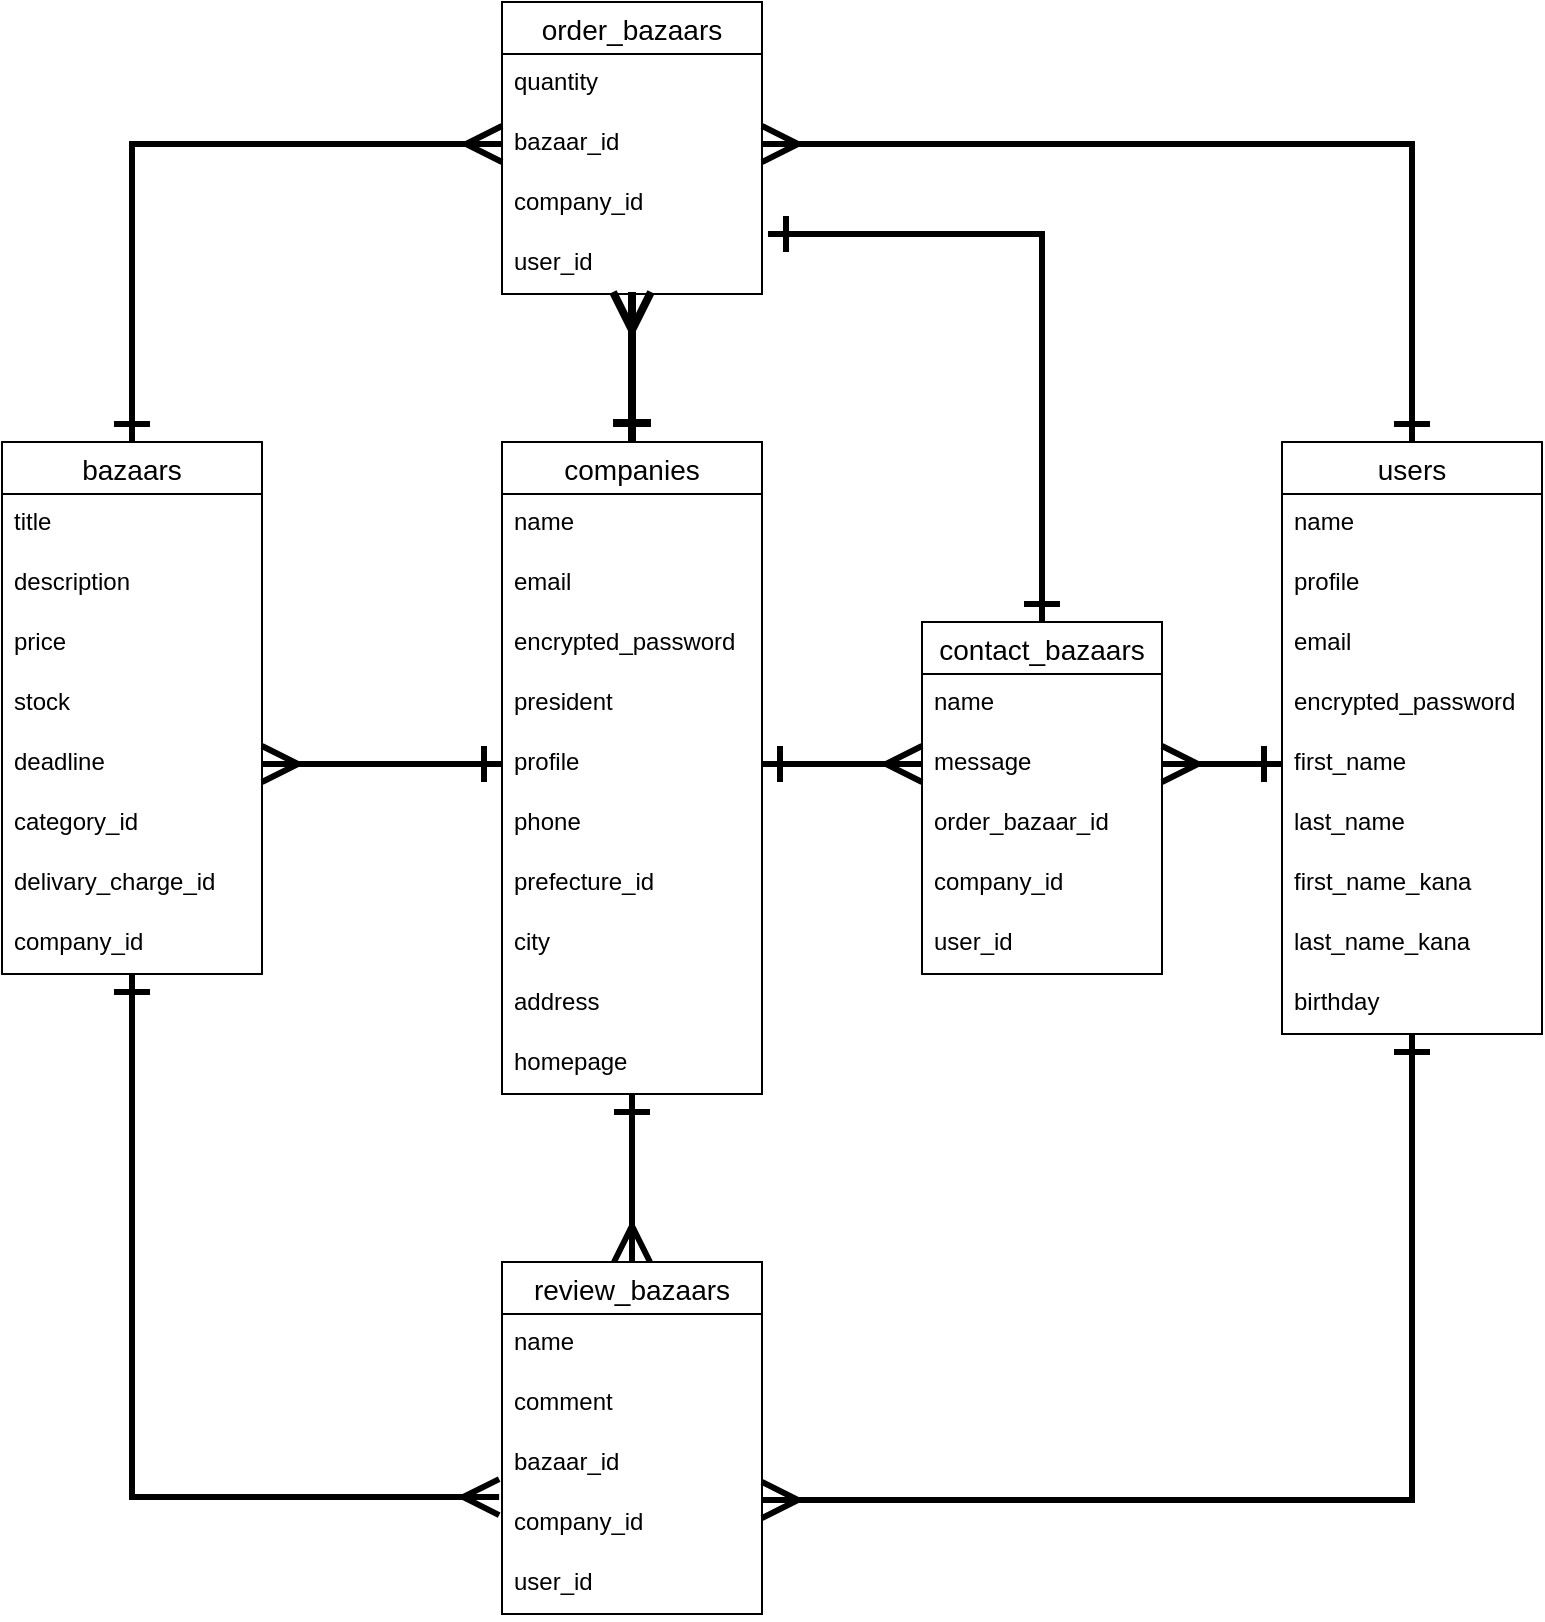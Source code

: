<mxfile>
    <diagram id="nlsBlhr2r9yABYWrA2b1" name="ページ1">
        <mxGraphModel dx="209" dy="444" grid="1" gridSize="10" guides="1" tooltips="1" connect="1" arrows="1" fold="1" page="1" pageScale="1" pageWidth="827" pageHeight="1169" math="0" shadow="0">
            <root>
                <mxCell id="0"/>
                <mxCell id="1" parent="0"/>
                <mxCell id="255" style="edgeStyle=orthogonalEdgeStyle;rounded=0;jumpSize=6;orthogonalLoop=1;jettySize=auto;html=1;entryX=0.5;entryY=0;entryDx=0;entryDy=0;startArrow=ERone;startFill=0;startSize=14;endArrow=ERmany;endFill=0;endSize=14;strokeWidth=3;" parent="1" source="204" target="216" edge="1">
                    <mxGeometry relative="1" as="geometry"/>
                </mxCell>
                <mxCell id="268" style="edgeStyle=orthogonalEdgeStyle;rounded=0;orthogonalLoop=1;jettySize=auto;html=1;entryX=0.5;entryY=0.967;entryDx=0;entryDy=0;entryPerimeter=0;strokeWidth=4;endSize=14;startSize=14;startArrow=ERone;startFill=0;endArrow=ERmany;endFill=0;" parent="1" source="204" target="267" edge="1">
                    <mxGeometry relative="1" as="geometry"/>
                </mxCell>
                <mxCell id="204" value="companies" style="swimlane;fontStyle=0;childLayout=stackLayout;horizontal=1;startSize=26;horizontalStack=0;resizeParent=1;resizeParentMax=0;resizeLast=0;collapsible=1;marginBottom=0;align=center;fontSize=14;" parent="1" vertex="1">
                    <mxGeometry x="280" y="240" width="130" height="326" as="geometry"/>
                </mxCell>
                <mxCell id="205" value="name" style="text;strokeColor=none;fillColor=none;spacingLeft=4;spacingRight=4;overflow=hidden;rotatable=0;points=[[0,0.5],[1,0.5]];portConstraint=eastwest;fontSize=12;" parent="204" vertex="1">
                    <mxGeometry y="26" width="130" height="30" as="geometry"/>
                </mxCell>
                <mxCell id="206" value="email" style="text;strokeColor=none;fillColor=none;spacingLeft=4;spacingRight=4;overflow=hidden;rotatable=0;points=[[0,0.5],[1,0.5]];portConstraint=eastwest;fontSize=12;" parent="204" vertex="1">
                    <mxGeometry y="56" width="130" height="30" as="geometry"/>
                </mxCell>
                <mxCell id="224" value="encrypted_password" style="text;strokeColor=none;fillColor=none;spacingLeft=4;spacingRight=4;overflow=hidden;rotatable=0;points=[[0,0.5],[1,0.5]];portConstraint=eastwest;fontSize=12;" parent="204" vertex="1">
                    <mxGeometry y="86" width="130" height="30" as="geometry"/>
                </mxCell>
                <mxCell id="225" value="president" style="text;strokeColor=none;fillColor=none;spacingLeft=4;spacingRight=4;overflow=hidden;rotatable=0;points=[[0,0.5],[1,0.5]];portConstraint=eastwest;fontSize=12;" parent="204" vertex="1">
                    <mxGeometry y="116" width="130" height="30" as="geometry"/>
                </mxCell>
                <mxCell id="251" value="profile" style="text;strokeColor=none;fillColor=none;spacingLeft=4;spacingRight=4;overflow=hidden;rotatable=0;points=[[0,0.5],[1,0.5]];portConstraint=eastwest;fontSize=12;" parent="204" vertex="1">
                    <mxGeometry y="146" width="130" height="30" as="geometry"/>
                </mxCell>
                <mxCell id="227" value="phone" style="text;strokeColor=none;fillColor=none;spacingLeft=4;spacingRight=4;overflow=hidden;rotatable=0;points=[[0,0.5],[1,0.5]];portConstraint=eastwest;fontSize=12;" parent="204" vertex="1">
                    <mxGeometry y="176" width="130" height="30" as="geometry"/>
                </mxCell>
                <mxCell id="229" value="prefecture_id" style="text;strokeColor=none;fillColor=none;spacingLeft=4;spacingRight=4;overflow=hidden;rotatable=0;points=[[0,0.5],[1,0.5]];portConstraint=eastwest;fontSize=12;" parent="204" vertex="1">
                    <mxGeometry y="206" width="130" height="30" as="geometry"/>
                </mxCell>
                <mxCell id="230" value="city" style="text;strokeColor=none;fillColor=none;spacingLeft=4;spacingRight=4;overflow=hidden;rotatable=0;points=[[0,0.5],[1,0.5]];portConstraint=eastwest;fontSize=12;" parent="204" vertex="1">
                    <mxGeometry y="236" width="130" height="30" as="geometry"/>
                </mxCell>
                <mxCell id="231" value="address" style="text;strokeColor=none;fillColor=none;spacingLeft=4;spacingRight=4;overflow=hidden;rotatable=0;points=[[0,0.5],[1,0.5]];portConstraint=eastwest;fontSize=12;" parent="204" vertex="1">
                    <mxGeometry y="266" width="130" height="30" as="geometry"/>
                </mxCell>
                <mxCell id="207" value="homepage" style="text;strokeColor=none;fillColor=none;spacingLeft=4;spacingRight=4;overflow=hidden;rotatable=0;points=[[0,0.5],[1,0.5]];portConstraint=eastwest;fontSize=12;" parent="204" vertex="1">
                    <mxGeometry y="296" width="130" height="30" as="geometry"/>
                </mxCell>
                <mxCell id="208" value="contact_bazaars" style="swimlane;fontStyle=0;childLayout=stackLayout;horizontal=1;startSize=26;horizontalStack=0;resizeParent=1;resizeParentMax=0;resizeLast=0;collapsible=1;marginBottom=0;align=center;fontSize=14;" parent="1" vertex="1">
                    <mxGeometry x="490" y="330" width="120" height="176" as="geometry"/>
                </mxCell>
                <mxCell id="264" value="name" style="text;strokeColor=none;fillColor=none;spacingLeft=4;spacingRight=4;overflow=hidden;rotatable=0;points=[[0,0.5],[1,0.5]];portConstraint=eastwest;fontSize=12;" parent="208" vertex="1">
                    <mxGeometry y="26" width="120" height="30" as="geometry"/>
                </mxCell>
                <mxCell id="209" value="message" style="text;strokeColor=none;fillColor=none;spacingLeft=4;spacingRight=4;overflow=hidden;rotatable=0;points=[[0,0.5],[1,0.5]];portConstraint=eastwest;fontSize=12;" parent="208" vertex="1">
                    <mxGeometry y="56" width="120" height="30" as="geometry"/>
                </mxCell>
                <mxCell id="210" value="order_bazaar_id" style="text;strokeColor=none;fillColor=none;spacingLeft=4;spacingRight=4;overflow=hidden;rotatable=0;points=[[0,0.5],[1,0.5]];portConstraint=eastwest;fontSize=12;" parent="208" vertex="1">
                    <mxGeometry y="86" width="120" height="30" as="geometry"/>
                </mxCell>
                <mxCell id="250" value="company_id" style="text;strokeColor=none;fillColor=none;spacingLeft=4;spacingRight=4;overflow=hidden;rotatable=0;points=[[0,0.5],[1,0.5]];portConstraint=eastwest;fontSize=12;" parent="208" vertex="1">
                    <mxGeometry y="116" width="120" height="30" as="geometry"/>
                </mxCell>
                <mxCell id="211" value="user_id" style="text;strokeColor=none;fillColor=none;spacingLeft=4;spacingRight=4;overflow=hidden;rotatable=0;points=[[0,0.5],[1,0.5]];portConstraint=eastwest;fontSize=12;" parent="208" vertex="1">
                    <mxGeometry y="146" width="120" height="30" as="geometry"/>
                </mxCell>
                <mxCell id="258" style="edgeStyle=orthogonalEdgeStyle;rounded=0;jumpSize=6;orthogonalLoop=1;jettySize=auto;html=1;exitX=0.5;exitY=0;exitDx=0;exitDy=0;entryX=1;entryY=0.5;entryDx=0;entryDy=0;startArrow=ERone;startFill=0;startSize=14;endArrow=ERmany;endFill=0;endSize=14;strokeWidth=3;" parent="1" source="212" target="222" edge="1">
                    <mxGeometry relative="1" as="geometry"/>
                </mxCell>
                <mxCell id="259" style="edgeStyle=orthogonalEdgeStyle;rounded=0;jumpSize=6;orthogonalLoop=1;jettySize=auto;html=1;entryX=1;entryY=0.1;entryDx=0;entryDy=0;entryPerimeter=0;startArrow=ERone;startFill=0;startSize=14;endArrow=ERmany;endFill=0;endSize=14;strokeWidth=3;" parent="1" source="212" target="249" edge="1">
                    <mxGeometry relative="1" as="geometry"/>
                </mxCell>
                <mxCell id="212" value="users" style="swimlane;fontStyle=0;childLayout=stackLayout;horizontal=1;startSize=26;horizontalStack=0;resizeParent=1;resizeParentMax=0;resizeLast=0;collapsible=1;marginBottom=0;align=center;fontSize=14;" parent="1" vertex="1">
                    <mxGeometry x="670" y="240" width="130" height="296" as="geometry"/>
                </mxCell>
                <mxCell id="266" value="name" style="text;strokeColor=none;fillColor=none;spacingLeft=4;spacingRight=4;overflow=hidden;rotatable=0;points=[[0,0.5],[1,0.5]];portConstraint=eastwest;fontSize=12;" parent="212" vertex="1">
                    <mxGeometry y="26" width="130" height="30" as="geometry"/>
                </mxCell>
                <mxCell id="213" value="profile" style="text;strokeColor=none;fillColor=none;spacingLeft=4;spacingRight=4;overflow=hidden;rotatable=0;points=[[0,0.5],[1,0.5]];portConstraint=eastwest;fontSize=12;" parent="212" vertex="1">
                    <mxGeometry y="56" width="130" height="30" as="geometry"/>
                </mxCell>
                <mxCell id="214" value="email" style="text;strokeColor=none;fillColor=none;spacingLeft=4;spacingRight=4;overflow=hidden;rotatable=0;points=[[0,0.5],[1,0.5]];portConstraint=eastwest;fontSize=12;" parent="212" vertex="1">
                    <mxGeometry y="86" width="130" height="30" as="geometry"/>
                </mxCell>
                <mxCell id="232" value="encrypted_password" style="text;strokeColor=none;fillColor=none;spacingLeft=4;spacingRight=4;overflow=hidden;rotatable=0;points=[[0,0.5],[1,0.5]];portConstraint=eastwest;fontSize=12;" parent="212" vertex="1">
                    <mxGeometry y="116" width="130" height="30" as="geometry"/>
                </mxCell>
                <mxCell id="233" value="first_name" style="text;strokeColor=none;fillColor=none;spacingLeft=4;spacingRight=4;overflow=hidden;rotatable=0;points=[[0,0.5],[1,0.5]];portConstraint=eastwest;fontSize=12;" parent="212" vertex="1">
                    <mxGeometry y="146" width="130" height="30" as="geometry"/>
                </mxCell>
                <mxCell id="234" value="last_name" style="text;strokeColor=none;fillColor=none;spacingLeft=4;spacingRight=4;overflow=hidden;rotatable=0;points=[[0,0.5],[1,0.5]];portConstraint=eastwest;fontSize=12;" parent="212" vertex="1">
                    <mxGeometry y="176" width="130" height="30" as="geometry"/>
                </mxCell>
                <mxCell id="236" value="first_name_kana" style="text;strokeColor=none;fillColor=none;spacingLeft=4;spacingRight=4;overflow=hidden;rotatable=0;points=[[0,0.5],[1,0.5]];portConstraint=eastwest;fontSize=12;" parent="212" vertex="1">
                    <mxGeometry y="206" width="130" height="30" as="geometry"/>
                </mxCell>
                <mxCell id="237" value="last_name_kana" style="text;strokeColor=none;fillColor=none;spacingLeft=4;spacingRight=4;overflow=hidden;rotatable=0;points=[[0,0.5],[1,0.5]];portConstraint=eastwest;fontSize=12;" parent="212" vertex="1">
                    <mxGeometry y="236" width="130" height="30" as="geometry"/>
                </mxCell>
                <mxCell id="215" value="birthday" style="text;strokeColor=none;fillColor=none;spacingLeft=4;spacingRight=4;overflow=hidden;rotatable=0;points=[[0,0.5],[1,0.5]];portConstraint=eastwest;fontSize=12;" parent="212" vertex="1">
                    <mxGeometry y="266" width="130" height="30" as="geometry"/>
                </mxCell>
                <mxCell id="216" value="review_bazaars" style="swimlane;fontStyle=0;childLayout=stackLayout;horizontal=1;startSize=26;horizontalStack=0;resizeParent=1;resizeParentMax=0;resizeLast=0;collapsible=1;marginBottom=0;align=center;fontSize=14;" parent="1" vertex="1">
                    <mxGeometry x="280" y="650" width="130" height="176" as="geometry"/>
                </mxCell>
                <mxCell id="265" value="name" style="text;strokeColor=none;fillColor=none;spacingLeft=4;spacingRight=4;overflow=hidden;rotatable=0;points=[[0,0.5],[1,0.5]];portConstraint=eastwest;fontSize=12;" parent="216" vertex="1">
                    <mxGeometry y="26" width="130" height="30" as="geometry"/>
                </mxCell>
                <mxCell id="217" value="comment" style="text;strokeColor=none;fillColor=none;spacingLeft=4;spacingRight=4;overflow=hidden;rotatable=0;points=[[0,0.5],[1,0.5]];portConstraint=eastwest;fontSize=12;" parent="216" vertex="1">
                    <mxGeometry y="56" width="130" height="30" as="geometry"/>
                </mxCell>
                <mxCell id="218" value="bazaar_id" style="text;strokeColor=none;fillColor=none;spacingLeft=4;spacingRight=4;overflow=hidden;rotatable=0;points=[[0,0.5],[1,0.5]];portConstraint=eastwest;fontSize=12;" parent="216" vertex="1">
                    <mxGeometry y="86" width="130" height="30" as="geometry"/>
                </mxCell>
                <mxCell id="249" value="company_id" style="text;strokeColor=none;fillColor=none;spacingLeft=4;spacingRight=4;overflow=hidden;rotatable=0;points=[[0,0.5],[1,0.5]];portConstraint=eastwest;fontSize=12;" parent="216" vertex="1">
                    <mxGeometry y="116" width="130" height="30" as="geometry"/>
                </mxCell>
                <mxCell id="219" value="user_id" style="text;strokeColor=none;fillColor=none;spacingLeft=4;spacingRight=4;overflow=hidden;rotatable=0;points=[[0,0.5],[1,0.5]];portConstraint=eastwest;fontSize=12;" parent="216" vertex="1">
                    <mxGeometry y="146" width="130" height="30" as="geometry"/>
                </mxCell>
                <mxCell id="260" style="edgeStyle=orthogonalEdgeStyle;rounded=0;orthogonalLoop=1;jettySize=auto;html=1;entryX=0.5;entryY=0;entryDx=0;entryDy=0;startArrow=ERone;startFill=0;endArrow=ERone;endFill=0;strokeWidth=3;endSize=14;startSize=14;exitX=1.023;exitY=0;exitDx=0;exitDy=0;exitPerimeter=0;" parent="1" source="267" target="208" edge="1">
                    <mxGeometry relative="1" as="geometry">
                        <Array as="points">
                            <mxPoint x="550" y="136"/>
                        </Array>
                    </mxGeometry>
                </mxCell>
                <mxCell id="220" value="order_bazaars" style="swimlane;fontStyle=0;childLayout=stackLayout;horizontal=1;startSize=26;horizontalStack=0;resizeParent=1;resizeParentMax=0;resizeLast=0;collapsible=1;marginBottom=0;align=center;fontSize=14;" parent="1" vertex="1">
                    <mxGeometry x="280" y="20" width="130" height="146" as="geometry"/>
                </mxCell>
                <mxCell id="221" value="quantity" style="text;strokeColor=none;fillColor=none;spacingLeft=4;spacingRight=4;overflow=hidden;rotatable=0;points=[[0,0.5],[1,0.5]];portConstraint=eastwest;fontSize=12;" parent="220" vertex="1">
                    <mxGeometry y="26" width="130" height="30" as="geometry"/>
                </mxCell>
                <mxCell id="222" value="bazaar_id" style="text;strokeColor=none;fillColor=none;spacingLeft=4;spacingRight=4;overflow=hidden;rotatable=0;points=[[0,0.5],[1,0.5]];portConstraint=eastwest;fontSize=12;" parent="220" vertex="1">
                    <mxGeometry y="56" width="130" height="30" as="geometry"/>
                </mxCell>
                <mxCell id="223" value="company_id" style="text;strokeColor=none;fillColor=none;spacingLeft=4;spacingRight=4;overflow=hidden;rotatable=0;points=[[0,0.5],[1,0.5]];portConstraint=eastwest;fontSize=12;" parent="220" vertex="1">
                    <mxGeometry y="86" width="130" height="30" as="geometry"/>
                </mxCell>
                <mxCell id="267" value="user_id" style="text;strokeColor=none;fillColor=none;spacingLeft=4;spacingRight=4;overflow=hidden;rotatable=0;points=[[0,0.5],[1,0.5]];portConstraint=eastwest;fontSize=12;" parent="220" vertex="1">
                    <mxGeometry y="116" width="130" height="30" as="geometry"/>
                </mxCell>
                <mxCell id="253" style="edgeStyle=orthogonalEdgeStyle;rounded=0;jumpSize=6;orthogonalLoop=1;jettySize=auto;html=1;exitX=0.5;exitY=0;exitDx=0;exitDy=0;entryX=0;entryY=0.5;entryDx=0;entryDy=0;startArrow=ERone;startFill=0;startSize=14;endArrow=ERmany;endFill=0;endSize=14;strokeWidth=3;" parent="1" source="238" target="222" edge="1">
                    <mxGeometry relative="1" as="geometry"/>
                </mxCell>
                <mxCell id="262" style="edgeStyle=orthogonalEdgeStyle;rounded=0;orthogonalLoop=1;jettySize=auto;html=1;entryX=-0.011;entryY=0.051;entryDx=0;entryDy=0;entryPerimeter=0;startArrow=ERone;startFill=0;startSize=14;endArrow=ERmany;endFill=0;endSize=14;strokeWidth=3;" parent="1" source="238" target="249" edge="1">
                    <mxGeometry relative="1" as="geometry"/>
                </mxCell>
                <mxCell id="238" value="bazaars" style="swimlane;fontStyle=0;childLayout=stackLayout;horizontal=1;startSize=26;horizontalStack=0;resizeParent=1;resizeParentMax=0;resizeLast=0;collapsible=1;marginBottom=0;align=center;fontSize=14;" parent="1" vertex="1">
                    <mxGeometry x="30" y="240" width="130" height="266" as="geometry"/>
                </mxCell>
                <mxCell id="239" value="title" style="text;strokeColor=none;fillColor=none;spacingLeft=4;spacingRight=4;overflow=hidden;rotatable=0;points=[[0,0.5],[1,0.5]];portConstraint=eastwest;fontSize=12;" parent="238" vertex="1">
                    <mxGeometry y="26" width="130" height="30" as="geometry"/>
                </mxCell>
                <mxCell id="240" value="description" style="text;strokeColor=none;fillColor=none;spacingLeft=4;spacingRight=4;overflow=hidden;rotatable=0;points=[[0,0.5],[1,0.5]];portConstraint=eastwest;fontSize=12;" parent="238" vertex="1">
                    <mxGeometry y="56" width="130" height="30" as="geometry"/>
                </mxCell>
                <mxCell id="241" value="price" style="text;strokeColor=none;fillColor=none;spacingLeft=4;spacingRight=4;overflow=hidden;rotatable=0;points=[[0,0.5],[1,0.5]];portConstraint=eastwest;fontSize=12;" parent="238" vertex="1">
                    <mxGeometry y="86" width="130" height="30" as="geometry"/>
                </mxCell>
                <mxCell id="242" value="stock" style="text;strokeColor=none;fillColor=none;spacingLeft=4;spacingRight=4;overflow=hidden;rotatable=0;points=[[0,0.5],[1,0.5]];portConstraint=eastwest;fontSize=12;" parent="238" vertex="1">
                    <mxGeometry y="116" width="130" height="30" as="geometry"/>
                </mxCell>
                <mxCell id="243" value="deadline" style="text;strokeColor=none;fillColor=none;spacingLeft=4;spacingRight=4;overflow=hidden;rotatable=0;points=[[0,0.5],[1,0.5]];portConstraint=eastwest;fontSize=12;" parent="238" vertex="1">
                    <mxGeometry y="146" width="130" height="30" as="geometry"/>
                </mxCell>
                <mxCell id="244" value="category_id" style="text;strokeColor=none;fillColor=none;spacingLeft=4;spacingRight=4;overflow=hidden;rotatable=0;points=[[0,0.5],[1,0.5]];portConstraint=eastwest;fontSize=12;" parent="238" vertex="1">
                    <mxGeometry y="176" width="130" height="30" as="geometry"/>
                </mxCell>
                <mxCell id="245" value="delivary_charge_id" style="text;strokeColor=none;fillColor=none;spacingLeft=4;spacingRight=4;overflow=hidden;rotatable=0;points=[[0,0.5],[1,0.5]];portConstraint=eastwest;fontSize=12;" parent="238" vertex="1">
                    <mxGeometry y="206" width="130" height="30" as="geometry"/>
                </mxCell>
                <mxCell id="247" value="company_id" style="text;strokeColor=none;fillColor=none;spacingLeft=4;spacingRight=4;overflow=hidden;rotatable=0;points=[[0,0.5],[1,0.5]];portConstraint=eastwest;fontSize=12;" parent="238" vertex="1">
                    <mxGeometry y="236" width="130" height="30" as="geometry"/>
                </mxCell>
                <mxCell id="252" style="edgeStyle=orthogonalEdgeStyle;rounded=0;orthogonalLoop=1;jettySize=auto;html=1;exitX=0;exitY=0.5;exitDx=0;exitDy=0;startArrow=ERone;startFill=0;endArrow=ERmany;endFill=0;entryX=1;entryY=0.5;entryDx=0;entryDy=0;jumpSize=6;endSize=14;startSize=14;strokeWidth=3;" parent="1" source="251" target="243" edge="1">
                    <mxGeometry relative="1" as="geometry">
                        <mxPoint x="190" y="400" as="targetPoint"/>
                    </mxGeometry>
                </mxCell>
                <mxCell id="256" style="edgeStyle=orthogonalEdgeStyle;rounded=0;jumpSize=6;orthogonalLoop=1;jettySize=auto;html=1;exitX=1;exitY=0.5;exitDx=0;exitDy=0;entryX=0;entryY=0.5;entryDx=0;entryDy=0;startArrow=ERone;startFill=0;startSize=14;endArrow=ERmany;endFill=0;endSize=14;strokeWidth=3;" parent="1" source="251" target="209" edge="1">
                    <mxGeometry relative="1" as="geometry"/>
                </mxCell>
                <mxCell id="257" style="edgeStyle=orthogonalEdgeStyle;rounded=0;jumpSize=6;orthogonalLoop=1;jettySize=auto;html=1;exitX=0;exitY=0.5;exitDx=0;exitDy=0;entryX=1;entryY=0.5;entryDx=0;entryDy=0;startArrow=ERone;startFill=0;startSize=14;endArrow=ERmany;endFill=0;endSize=14;strokeWidth=3;" parent="1" source="233" target="209" edge="1">
                    <mxGeometry relative="1" as="geometry"/>
                </mxCell>
            </root>
        </mxGraphModel>
    </diagram>
</mxfile>